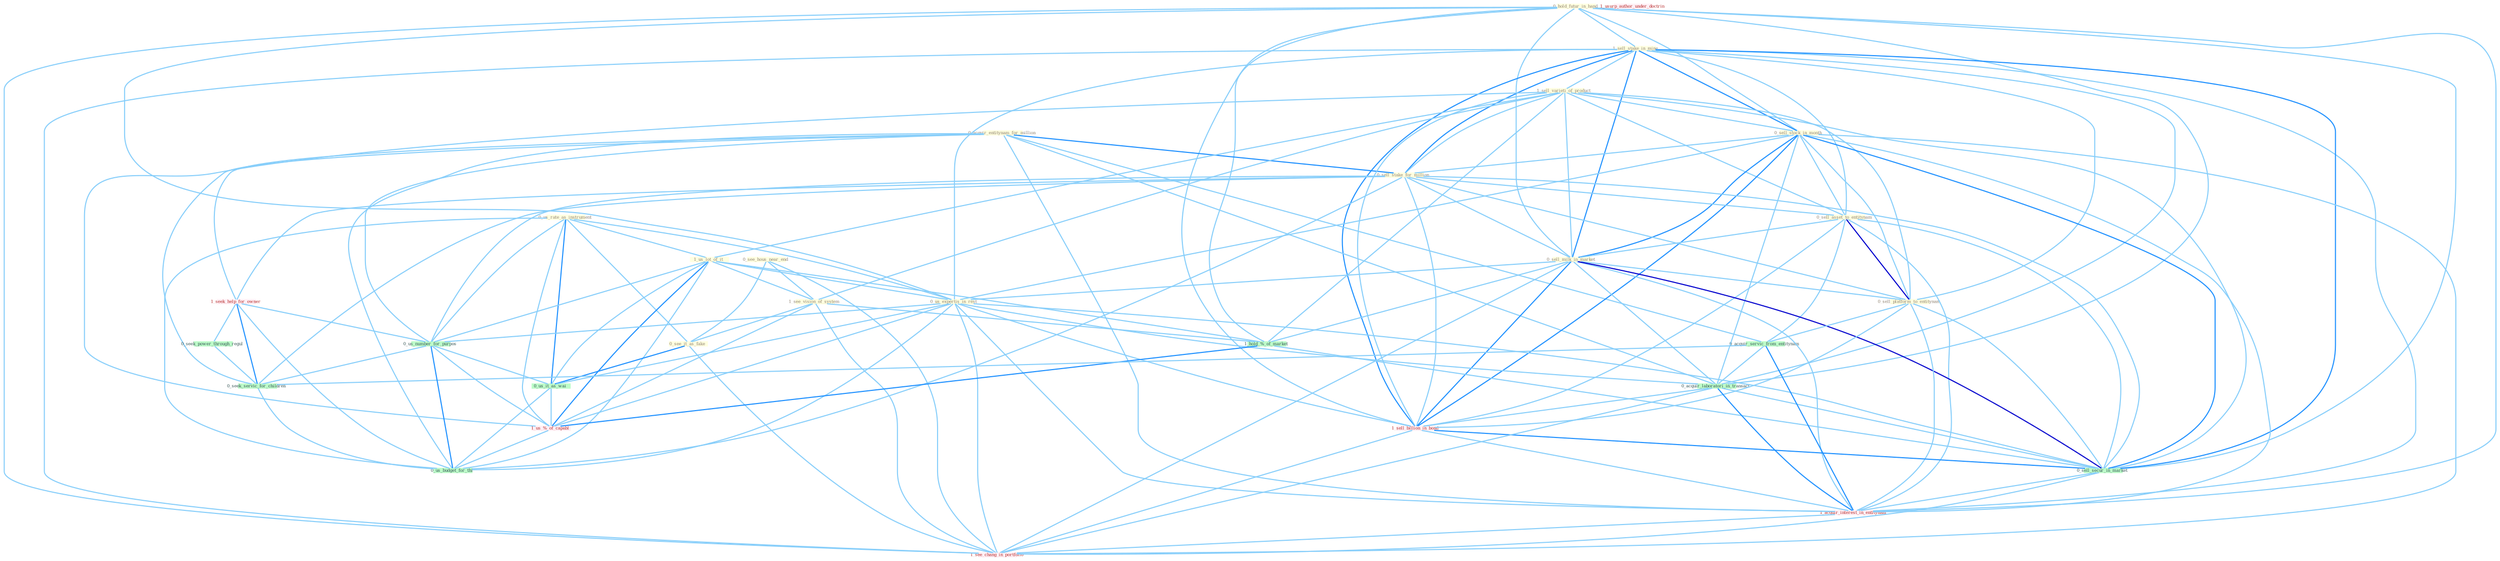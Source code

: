 Graph G{ 
    node
    [shape=polygon,style=filled,width=.5,height=.06,color="#BDFCC9",fixedsize=true,fontsize=4,
    fontcolor="#2f4f4f"];
    {node
    [color="#ffffe0", fontcolor="#8b7d6b"] "0_hold_futur_in_hand " "0_see_hous_near_end " "1_sell_stake_in_mine " "0_acquir_entitynam_for_million " "1_sell_varieti_of_product " "0_us_rate_as_instrument " "0_sell_stock_in_month " "0_sell_stake_for_million " "1_us_lot_of_it " "1_see_vision_of_system " "0_sell_asset_to_entitynam " "0_see_it_as_fake " "0_sell_milk_in_market " "0_sell_platform_to_entitynam " "0_us_expertis_in_rest "}
{node [color="#fff0f5", fontcolor="#b22222"] "1_seek_help_for_owner " "1_sell_billion_in_bond " "1_usurp_author_under_doctrin " "1_us_%_of_capabl " "1_acquir_interest_in_entitynam " "1_see_chang_in_portfolio "}
edge [color="#B0E2FF"];

	"0_hold_futur_in_hand " -- "1_sell_stake_in_mine " [w="1", color="#87cefa" ];
	"0_hold_futur_in_hand " -- "0_sell_stock_in_month " [w="1", color="#87cefa" ];
	"0_hold_futur_in_hand " -- "0_sell_milk_in_market " [w="1", color="#87cefa" ];
	"0_hold_futur_in_hand " -- "0_us_expertis_in_rest " [w="1", color="#87cefa" ];
	"0_hold_futur_in_hand " -- "1_hold_%_of_market " [w="1", color="#87cefa" ];
	"0_hold_futur_in_hand " -- "0_acquir_laboratori_in_transact " [w="1", color="#87cefa" ];
	"0_hold_futur_in_hand " -- "1_sell_billion_in_bond " [w="1", color="#87cefa" ];
	"0_hold_futur_in_hand " -- "0_sell_secur_in_market " [w="1", color="#87cefa" ];
	"0_hold_futur_in_hand " -- "1_acquir_interest_in_entitynam " [w="1", color="#87cefa" ];
	"0_hold_futur_in_hand " -- "1_see_chang_in_portfolio " [w="1", color="#87cefa" ];
	"0_see_hous_near_end " -- "1_see_vision_of_system " [w="1", color="#87cefa" ];
	"0_see_hous_near_end " -- "0_see_it_as_fake " [w="1", color="#87cefa" ];
	"0_see_hous_near_end " -- "1_see_chang_in_portfolio " [w="1", color="#87cefa" ];
	"1_sell_stake_in_mine " -- "1_sell_varieti_of_product " [w="1", color="#87cefa" ];
	"1_sell_stake_in_mine " -- "0_sell_stock_in_month " [w="2", color="#1e90ff" , len=0.8];
	"1_sell_stake_in_mine " -- "0_sell_stake_for_million " [w="2", color="#1e90ff" , len=0.8];
	"1_sell_stake_in_mine " -- "0_sell_asset_to_entitynam " [w="1", color="#87cefa" ];
	"1_sell_stake_in_mine " -- "0_sell_milk_in_market " [w="2", color="#1e90ff" , len=0.8];
	"1_sell_stake_in_mine " -- "0_sell_platform_to_entitynam " [w="1", color="#87cefa" ];
	"1_sell_stake_in_mine " -- "0_us_expertis_in_rest " [w="1", color="#87cefa" ];
	"1_sell_stake_in_mine " -- "0_acquir_laboratori_in_transact " [w="1", color="#87cefa" ];
	"1_sell_stake_in_mine " -- "1_sell_billion_in_bond " [w="2", color="#1e90ff" , len=0.8];
	"1_sell_stake_in_mine " -- "0_sell_secur_in_market " [w="2", color="#1e90ff" , len=0.8];
	"1_sell_stake_in_mine " -- "1_acquir_interest_in_entitynam " [w="1", color="#87cefa" ];
	"1_sell_stake_in_mine " -- "1_see_chang_in_portfolio " [w="1", color="#87cefa" ];
	"0_acquir_entitynam_for_million " -- "0_sell_stake_for_million " [w="2", color="#1e90ff" , len=0.8];
	"0_acquir_entitynam_for_million " -- "1_seek_help_for_owner " [w="1", color="#87cefa" ];
	"0_acquir_entitynam_for_million " -- "0_acquir_servic_from_entitynam " [w="1", color="#87cefa" ];
	"0_acquir_entitynam_for_million " -- "0_us_number_for_purpos " [w="1", color="#87cefa" ];
	"0_acquir_entitynam_for_million " -- "0_acquir_laboratori_in_transact " [w="1", color="#87cefa" ];
	"0_acquir_entitynam_for_million " -- "1_acquir_interest_in_entitynam " [w="1", color="#87cefa" ];
	"0_acquir_entitynam_for_million " -- "0_seek_servic_for_children " [w="1", color="#87cefa" ];
	"0_acquir_entitynam_for_million " -- "0_us_budget_for_thi " [w="1", color="#87cefa" ];
	"1_sell_varieti_of_product " -- "0_sell_stock_in_month " [w="1", color="#87cefa" ];
	"1_sell_varieti_of_product " -- "0_sell_stake_for_million " [w="1", color="#87cefa" ];
	"1_sell_varieti_of_product " -- "1_us_lot_of_it " [w="1", color="#87cefa" ];
	"1_sell_varieti_of_product " -- "1_see_vision_of_system " [w="1", color="#87cefa" ];
	"1_sell_varieti_of_product " -- "0_sell_asset_to_entitynam " [w="1", color="#87cefa" ];
	"1_sell_varieti_of_product " -- "0_sell_milk_in_market " [w="1", color="#87cefa" ];
	"1_sell_varieti_of_product " -- "0_sell_platform_to_entitynam " [w="1", color="#87cefa" ];
	"1_sell_varieti_of_product " -- "1_hold_%_of_market " [w="1", color="#87cefa" ];
	"1_sell_varieti_of_product " -- "1_sell_billion_in_bond " [w="1", color="#87cefa" ];
	"1_sell_varieti_of_product " -- "1_us_%_of_capabl " [w="1", color="#87cefa" ];
	"1_sell_varieti_of_product " -- "0_sell_secur_in_market " [w="1", color="#87cefa" ];
	"0_us_rate_as_instrument " -- "1_us_lot_of_it " [w="1", color="#87cefa" ];
	"0_us_rate_as_instrument " -- "0_see_it_as_fake " [w="1", color="#87cefa" ];
	"0_us_rate_as_instrument " -- "0_us_expertis_in_rest " [w="1", color="#87cefa" ];
	"0_us_rate_as_instrument " -- "0_us_number_for_purpos " [w="1", color="#87cefa" ];
	"0_us_rate_as_instrument " -- "0_us_it_as_wai " [w="2", color="#1e90ff" , len=0.8];
	"0_us_rate_as_instrument " -- "1_us_%_of_capabl " [w="1", color="#87cefa" ];
	"0_us_rate_as_instrument " -- "0_us_budget_for_thi " [w="1", color="#87cefa" ];
	"0_sell_stock_in_month " -- "0_sell_stake_for_million " [w="1", color="#87cefa" ];
	"0_sell_stock_in_month " -- "0_sell_asset_to_entitynam " [w="1", color="#87cefa" ];
	"0_sell_stock_in_month " -- "0_sell_milk_in_market " [w="2", color="#1e90ff" , len=0.8];
	"0_sell_stock_in_month " -- "0_sell_platform_to_entitynam " [w="1", color="#87cefa" ];
	"0_sell_stock_in_month " -- "0_us_expertis_in_rest " [w="1", color="#87cefa" ];
	"0_sell_stock_in_month " -- "0_acquir_laboratori_in_transact " [w="1", color="#87cefa" ];
	"0_sell_stock_in_month " -- "1_sell_billion_in_bond " [w="2", color="#1e90ff" , len=0.8];
	"0_sell_stock_in_month " -- "0_sell_secur_in_market " [w="2", color="#1e90ff" , len=0.8];
	"0_sell_stock_in_month " -- "1_acquir_interest_in_entitynam " [w="1", color="#87cefa" ];
	"0_sell_stock_in_month " -- "1_see_chang_in_portfolio " [w="1", color="#87cefa" ];
	"0_sell_stake_for_million " -- "0_sell_asset_to_entitynam " [w="1", color="#87cefa" ];
	"0_sell_stake_for_million " -- "0_sell_milk_in_market " [w="1", color="#87cefa" ];
	"0_sell_stake_for_million " -- "0_sell_platform_to_entitynam " [w="1", color="#87cefa" ];
	"0_sell_stake_for_million " -- "1_seek_help_for_owner " [w="1", color="#87cefa" ];
	"0_sell_stake_for_million " -- "0_us_number_for_purpos " [w="1", color="#87cefa" ];
	"0_sell_stake_for_million " -- "1_sell_billion_in_bond " [w="1", color="#87cefa" ];
	"0_sell_stake_for_million " -- "0_sell_secur_in_market " [w="1", color="#87cefa" ];
	"0_sell_stake_for_million " -- "0_seek_servic_for_children " [w="1", color="#87cefa" ];
	"0_sell_stake_for_million " -- "0_us_budget_for_thi " [w="1", color="#87cefa" ];
	"1_us_lot_of_it " -- "1_see_vision_of_system " [w="1", color="#87cefa" ];
	"1_us_lot_of_it " -- "0_us_expertis_in_rest " [w="1", color="#87cefa" ];
	"1_us_lot_of_it " -- "1_hold_%_of_market " [w="1", color="#87cefa" ];
	"1_us_lot_of_it " -- "0_us_number_for_purpos " [w="1", color="#87cefa" ];
	"1_us_lot_of_it " -- "0_us_it_as_wai " [w="1", color="#87cefa" ];
	"1_us_lot_of_it " -- "1_us_%_of_capabl " [w="2", color="#1e90ff" , len=0.8];
	"1_us_lot_of_it " -- "0_us_budget_for_thi " [w="1", color="#87cefa" ];
	"1_see_vision_of_system " -- "0_see_it_as_fake " [w="1", color="#87cefa" ];
	"1_see_vision_of_system " -- "1_hold_%_of_market " [w="1", color="#87cefa" ];
	"1_see_vision_of_system " -- "1_us_%_of_capabl " [w="1", color="#87cefa" ];
	"1_see_vision_of_system " -- "1_see_chang_in_portfolio " [w="1", color="#87cefa" ];
	"0_sell_asset_to_entitynam " -- "0_sell_milk_in_market " [w="1", color="#87cefa" ];
	"0_sell_asset_to_entitynam " -- "0_sell_platform_to_entitynam " [w="3", color="#0000cd" , len=0.6];
	"0_sell_asset_to_entitynam " -- "0_acquir_servic_from_entitynam " [w="1", color="#87cefa" ];
	"0_sell_asset_to_entitynam " -- "1_sell_billion_in_bond " [w="1", color="#87cefa" ];
	"0_sell_asset_to_entitynam " -- "0_sell_secur_in_market " [w="1", color="#87cefa" ];
	"0_sell_asset_to_entitynam " -- "1_acquir_interest_in_entitynam " [w="1", color="#87cefa" ];
	"0_see_it_as_fake " -- "0_us_it_as_wai " [w="2", color="#1e90ff" , len=0.8];
	"0_see_it_as_fake " -- "1_see_chang_in_portfolio " [w="1", color="#87cefa" ];
	"0_sell_milk_in_market " -- "0_sell_platform_to_entitynam " [w="1", color="#87cefa" ];
	"0_sell_milk_in_market " -- "0_us_expertis_in_rest " [w="1", color="#87cefa" ];
	"0_sell_milk_in_market " -- "1_hold_%_of_market " [w="1", color="#87cefa" ];
	"0_sell_milk_in_market " -- "0_acquir_laboratori_in_transact " [w="1", color="#87cefa" ];
	"0_sell_milk_in_market " -- "1_sell_billion_in_bond " [w="2", color="#1e90ff" , len=0.8];
	"0_sell_milk_in_market " -- "0_sell_secur_in_market " [w="3", color="#0000cd" , len=0.6];
	"0_sell_milk_in_market " -- "1_acquir_interest_in_entitynam " [w="1", color="#87cefa" ];
	"0_sell_milk_in_market " -- "1_see_chang_in_portfolio " [w="1", color="#87cefa" ];
	"0_sell_platform_to_entitynam " -- "0_acquir_servic_from_entitynam " [w="1", color="#87cefa" ];
	"0_sell_platform_to_entitynam " -- "1_sell_billion_in_bond " [w="1", color="#87cefa" ];
	"0_sell_platform_to_entitynam " -- "0_sell_secur_in_market " [w="1", color="#87cefa" ];
	"0_sell_platform_to_entitynam " -- "1_acquir_interest_in_entitynam " [w="1", color="#87cefa" ];
	"0_us_expertis_in_rest " -- "0_us_number_for_purpos " [w="1", color="#87cefa" ];
	"0_us_expertis_in_rest " -- "0_acquir_laboratori_in_transact " [w="1", color="#87cefa" ];
	"0_us_expertis_in_rest " -- "1_sell_billion_in_bond " [w="1", color="#87cefa" ];
	"0_us_expertis_in_rest " -- "0_us_it_as_wai " [w="1", color="#87cefa" ];
	"0_us_expertis_in_rest " -- "1_us_%_of_capabl " [w="1", color="#87cefa" ];
	"0_us_expertis_in_rest " -- "0_sell_secur_in_market " [w="1", color="#87cefa" ];
	"0_us_expertis_in_rest " -- "1_acquir_interest_in_entitynam " [w="1", color="#87cefa" ];
	"0_us_expertis_in_rest " -- "1_see_chang_in_portfolio " [w="1", color="#87cefa" ];
	"0_us_expertis_in_rest " -- "0_us_budget_for_thi " [w="1", color="#87cefa" ];
	"1_seek_help_for_owner " -- "0_seek_power_through_regul " [w="1", color="#87cefa" ];
	"1_seek_help_for_owner " -- "0_us_number_for_purpos " [w="1", color="#87cefa" ];
	"1_seek_help_for_owner " -- "0_seek_servic_for_children " [w="2", color="#1e90ff" , len=0.8];
	"1_seek_help_for_owner " -- "0_us_budget_for_thi " [w="1", color="#87cefa" ];
	"0_acquir_servic_from_entitynam " -- "0_acquir_laboratori_in_transact " [w="1", color="#87cefa" ];
	"0_acquir_servic_from_entitynam " -- "1_acquir_interest_in_entitynam " [w="2", color="#1e90ff" , len=0.8];
	"0_acquir_servic_from_entitynam " -- "0_seek_servic_for_children " [w="1", color="#87cefa" ];
	"1_hold_%_of_market " -- "1_us_%_of_capabl " [w="2", color="#1e90ff" , len=0.8];
	"1_hold_%_of_market " -- "0_sell_secur_in_market " [w="1", color="#87cefa" ];
	"0_seek_power_through_regul " -- "0_seek_servic_for_children " [w="1", color="#87cefa" ];
	"0_us_number_for_purpos " -- "0_us_it_as_wai " [w="1", color="#87cefa" ];
	"0_us_number_for_purpos " -- "1_us_%_of_capabl " [w="1", color="#87cefa" ];
	"0_us_number_for_purpos " -- "0_seek_servic_for_children " [w="1", color="#87cefa" ];
	"0_us_number_for_purpos " -- "0_us_budget_for_thi " [w="2", color="#1e90ff" , len=0.8];
	"0_acquir_laboratori_in_transact " -- "1_sell_billion_in_bond " [w="1", color="#87cefa" ];
	"0_acquir_laboratori_in_transact " -- "0_sell_secur_in_market " [w="1", color="#87cefa" ];
	"0_acquir_laboratori_in_transact " -- "1_acquir_interest_in_entitynam " [w="2", color="#1e90ff" , len=0.8];
	"0_acquir_laboratori_in_transact " -- "1_see_chang_in_portfolio " [w="1", color="#87cefa" ];
	"1_sell_billion_in_bond " -- "0_sell_secur_in_market " [w="2", color="#1e90ff" , len=0.8];
	"1_sell_billion_in_bond " -- "1_acquir_interest_in_entitynam " [w="1", color="#87cefa" ];
	"1_sell_billion_in_bond " -- "1_see_chang_in_portfolio " [w="1", color="#87cefa" ];
	"0_us_it_as_wai " -- "1_us_%_of_capabl " [w="1", color="#87cefa" ];
	"0_us_it_as_wai " -- "0_us_budget_for_thi " [w="1", color="#87cefa" ];
	"1_us_%_of_capabl " -- "0_us_budget_for_thi " [w="1", color="#87cefa" ];
	"0_sell_secur_in_market " -- "1_acquir_interest_in_entitynam " [w="1", color="#87cefa" ];
	"0_sell_secur_in_market " -- "1_see_chang_in_portfolio " [w="1", color="#87cefa" ];
	"1_acquir_interest_in_entitynam " -- "1_see_chang_in_portfolio " [w="1", color="#87cefa" ];
	"0_seek_servic_for_children " -- "0_us_budget_for_thi " [w="1", color="#87cefa" ];
}